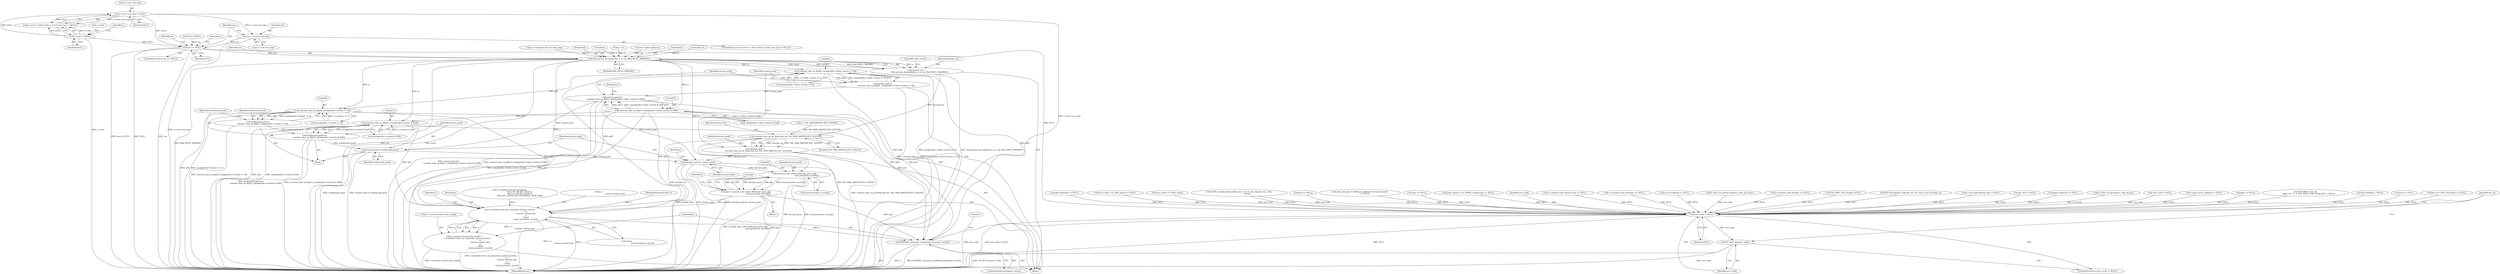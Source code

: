 digraph "0_openssl_3c66a669dfc7b3792f7af0758ea26fe8502ce70c@pointer" {
"1000252" [label="(Call,rsa = s->cert->rsa_tmp)"];
"1000245" [label="(Call,s->cert->rsa_tmp != NULL)"];
"1000240" [label="(Call,s->cert != NULL)"];
"1000260" [label="(Call,rsa == NULL)"];
"1000385" [label="(Call,RSA_private_decrypt((int)n, p, p, rsa, RSA_PKCS1_PADDING))"];
"1000383" [label="(Call,decrypt_len =\n            RSA_private_decrypt((int)n, p, p, rsa, RSA_PKCS1_PADDING))"];
"1000396" [label="(Call,constant_time_eq_int_8(decrypt_len, SSL_MAX_MASTER_KEY_LENGTH))"];
"1000394" [label="(Call,decrypt_good =\n            constant_time_eq_int_8(decrypt_len, SSL_MAX_MASTER_KEY_LENGTH))"];
"1000462" [label="(Call,decrypt_good &= version_good)"];
"1000480" [label="(Call,constant_time_select_8(decrypt_good, p[j],\n                                          rand_premaster_secret[j]))"];
"1000476" [label="(Call,p[j] = constant_time_select_8(decrypt_good, p[j],\n                                          rand_premaster_secret[j]))"];
"1000494" [label="(Call,s->method->ssl3_enc->generate_master_secret(s,\n                                                        s->\n                                                        session->master_key,\n                                                        p,\n                                                        sizeof\n                                                        (rand_premaster_secret)))"];
"1000488" [label="(Call,s->session->master_key_length =\n            s->method->ssl3_enc->generate_master_secret(s,\n                                                        s->\n                                                        session->master_key,\n                                                        p,\n                                                        sizeof\n                                                        (rand_premaster_secret)))"];
"1000504" [label="(Call,OPENSSL_cleanse(p, sizeof(rand_premaster_secret)))"];
"1000401" [label="(Call,constant_time_eq_8(p[0], (unsigned)(s->client_version >> 8)))"];
"1000399" [label="(Call,version_good =\n            constant_time_eq_8(p[0], (unsigned)(s->client_version >> 8)))"];
"1000412" [label="(Call,version_good &=\n            constant_time_eq_8(p[1], (unsigned)(s->client_version & 0xff)))"];
"1000459" [label="(Call,version_good |= workaround_good)"];
"1000435" [label="(Call,constant_time_eq_8(p[0], (unsigned)(s->version >> 8)))"];
"1000433" [label="(Call,workaround_good =\n                constant_time_eq_8(p[0], (unsigned)(s->version >> 8)))"];
"1000446" [label="(Call,workaround_good &=\n                constant_time_eq_8(p[1], (unsigned)(s->version & 0xff)))"];
"1000414" [label="(Call,constant_time_eq_8(p[1], (unsigned)(s->client_version & 0xff)))"];
"1000448" [label="(Call,constant_time_eq_8(p[1], (unsigned)(s->version & 0xff)))"];
"1002148" [label="(Call,srvr_ecdh != NULL)"];
"1002151" [label="(Call,EC_KEY_free(srvr_ecdh))"];
"1002148" [label="(Call,srvr_ecdh != NULL)"];
"1000241" [label="(Call,s->cert)"];
"1000254" [label="(Call,s->cert->rsa_tmp)"];
"1000383" [label="(Call,decrypt_len =\n            RSA_private_decrypt((int)n, p, p, rsa, RSA_PKCS1_PADDING))"];
"1000435" [label="(Call,constant_time_eq_8(p[0], (unsigned)(s->version >> 8)))"];
"1000321" [label="(Identifier,s)"];
"1000494" [label="(Call,s->method->ssl3_enc->generate_master_secret(s,\n                                                        s->\n                                                        session->master_key,\n                                                        p,\n                                                        sizeof\n                                                        (rand_premaster_secret)))"];
"1000482" [label="(Call,p[j])"];
"1000452" [label="(Call,(unsigned)(s->version & 0xff))"];
"1001268" [label="(Call,srvr_ecdh = EC_KEY_new())"];
"1000481" [label="(Identifier,decrypt_good)"];
"1001475" [label="(Call,ECDH_compute_key(p, (field_size + 7) / 8, clnt_ecpoint, srvr_ecdh,\n                             NULL))"];
"1002154" [label="(Identifier,bn_ctx)"];
"1000495" [label="(Identifier,s)"];
"1000262" [label="(Identifier,NULL)"];
"1000489" [label="(Call,s->session->master_key_length)"];
"1000433" [label="(Call,workaround_good =\n                constant_time_eq_8(p[0], (unsigned)(s->version >> 8)))"];
"1000463" [label="(Identifier,decrypt_good)"];
"1000413" [label="(Identifier,version_good)"];
"1000246" [label="(Call,s->cert->rsa_tmp)"];
"1000259" [label="(ControlStructure,if (rsa == NULL))"];
"1000730" [label="(Call,pub == NULL)"];
"1000356" [label="(Call,p -= 2)"];
"1001364" [label="(Call,(clnt_pub_pkey = X509_get_pubkey(s->session->peer))\n                 == NULL)"];
"1000616" [label="(Call,skey == NULL)"];
"1001334" [label="(Call,(clnt_ecpoint = EC_POINT_new(group)) == NULL)"];
"1002149" [label="(Identifier,srvr_ecdh)"];
"1000394" [label="(Call,decrypt_good =\n            constant_time_eq_int_8(decrypt_len, SSL_MAX_MASTER_KEY_LENGTH))"];
"1001755" [label="(Call,s->session->psk_identity_hint == NULL)"];
"1000505" [label="(Identifier,p)"];
"1000310" [label="(Call,rsa = pkey->pkey.rsa)"];
"1002136" [label="(Literal,1)"];
"1000245" [label="(Call,s->cert->rsa_tmp != NULL)"];
"1000393" [label="(Call,ERR_clear_error())"];
"1000474" [label="(Identifier,j)"];
"1001895" [label="(Call,s->session->srp_username == NULL)"];
"1000446" [label="(Call,workaround_good &=\n                constant_time_eq_8(p[1], (unsigned)(s->version & 0xff)))"];
"1000501" [label="(Identifier,p)"];
"1000398" [label="(Identifier,SSL_MAX_MASTER_KEY_LENGTH)"];
"1000649" [label="(Call,s->s3->tmp.dh == NULL)"];
"1000434" [label="(Identifier,workaround_good)"];
"1001325" [label="(Call,EC_KEY_set_private_key(srvr_ecdh, priv_key))"];
"1000244" [label="(Identifier,NULL)"];
"1000476" [label="(Call,p[j] = constant_time_select_8(decrypt_good, p[j],\n                                          rand_premaster_secret[j]))"];
"1000462" [label="(Call,decrypt_good &= version_good)"];
"1000459" [label="(Call,version_good |= workaround_good)"];
"1000261" [label="(Identifier,rsa)"];
"1000475" [label="(Block,)"];
"1000238" [label="(ControlStructure,if ((s->cert != NULL) && (s->cert->rsa_tmp != NULL)))"];
"1000504" [label="(Call,OPENSSL_cleanse(p, sizeof(rand_premaster_secret)))"];
"1000460" [label="(Identifier,version_good)"];
"1000392" [label="(Identifier,RSA_PKCS1_PADDING)"];
"1000389" [label="(Identifier,p)"];
"1000260" [label="(Call,rsa == NULL)"];
"1000397" [label="(Identifier,decrypt_len)"];
"1000395" [label="(Identifier,decrypt_good)"];
"1000251" [label="(Identifier,NULL)"];
"1001708" [label="(Call,s->session->psk_identity == NULL)"];
"1000414" [label="(Call,constant_time_eq_8(p[1], (unsigned)(s->client_version & 0xff)))"];
"1002150" [label="(Identifier,NULL)"];
"1002005" [label="(Call,EVP_PKEY_CTX_new(pk, NULL))"];
"1000480" [label="(Call,constant_time_select_8(decrypt_good, p[j],\n                                          rand_premaster_secret[j]))"];
"1000385" [label="(Call,RSA_private_decrypt((int)n, p, p, rsa, RSA_PKCS1_PADDING))"];
"1002163" [label="(MethodReturn,int)"];
"1001064" [label="(Call,EVP_DecryptInit_ex(&ciph_ctx, enc, NULL, kssl_ctx->key, iv))"];
"1002152" [label="(Identifier,srvr_ecdh)"];
"1000364" [label="(Call,n < SSL_MAX_MASTER_KEY_LENGTH)"];
"1000418" [label="(Call,(unsigned)(s->client_version & 0xff))"];
"1000186" [label="(Call,s->method->ssl_get_message(s,\n                                   SSL3_ST_SR_KEY_EXCH_A,\n                                   SSL3_ST_SR_KEY_EXCH_B,\n                                   SSL3_MT_CLIENT_KEY_EXCHANGE, 2048, &ok))"];
"1000400" [label="(Identifier,version_good)"];
"1000330" [label="(Call,n2s(p, i))"];
"1001748" [label="(Call,s->ctx->psk_identity_hint != NULL)"];
"1000704" [label="(Call,dh_clnt == NULL)"];
"1000391" [label="(Identifier,rsa)"];
"1000295" [label="(Call,pkey->pkey.rsa == NULL)"];
"1000412" [label="(Call,version_good &=\n            constant_time_eq_8(p[1], (unsigned)(s->client_version & 0xff)))"];
"1000265" [label="(Identifier,al)"];
"1002147" [label="(ControlStructure,if (srvr_ecdh != NULL))"];
"1000384" [label="(Identifier,decrypt_len)"];
"1000431" [label="(Block,)"];
"1000201" [label="(Call,p = (unsigned char *)s->init_msg)"];
"1000399" [label="(Call,version_good =\n            constant_time_eq_8(p[0], (unsigned)(s->client_version >> 8)))"];
"1000390" [label="(Identifier,p)"];
"1000428" [label="(Identifier,s)"];
"1000401" [label="(Call,constant_time_eq_8(p[0], (unsigned)(s->client_version >> 8)))"];
"1001321" [label="(Call,EC_KEY_set_group(srvr_ecdh, group))"];
"1000223" [label="(Block,)"];
"1000436" [label="(Call,p[0])"];
"1000169" [label="(Call,*srvr_ecdh = NULL)"];
"1000415" [label="(Call,p[1])"];
"1002151" [label="(Call,EC_KEY_free(srvr_ecdh))"];
"1000485" [label="(Call,rand_premaster_secret[j])"];
"1000448" [label="(Call,constant_time_eq_8(p[1], (unsigned)(s->version & 0xff)))"];
"1000488" [label="(Call,s->session->master_key_length =\n            s->method->ssl3_enc->generate_master_secret(s,\n                                                        s->\n                                                        session->master_key,\n                                                        p,\n                                                        sizeof\n                                                        (rand_premaster_secret)))"];
"1001590" [label="(Call,s->psk_server_callback == NULL)"];
"1000248" [label="(Identifier,s)"];
"1000496" [label="(Call,s->\n                                                        session->master_key)"];
"1000464" [label="(Identifier,version_good)"];
"1000286" [label="(Call,pkey == NULL)"];
"1000252" [label="(Call,rsa = s->cert->rsa_tmp)"];
"1000386" [label="(Call,(int)n)"];
"1000502" [label="(Call,sizeof\n                                                        (rand_premaster_secret))"];
"1002098" [label="(Call,EVP_PKEY_CTX_ctrl\n            (pkey_ctx, -1, -1, EVP_PKEY_CTRL_PEER_KEY, 2, NULL))"];
"1000461" [label="(Identifier,workaround_good)"];
"1001830" [label="(Call,BN_bin2bn(p, i, NULL))"];
"1000447" [label="(Identifier,workaround_good)"];
"1000151" [label="(Call,*rsa = NULL)"];
"1000253" [label="(Identifier,rsa)"];
"1001053" [label="(Call,enc == NULL)"];
"1000506" [label="(Call,sizeof(rand_premaster_secret))"];
"1000477" [label="(Call,p[j])"];
"1000240" [label="(Call,s->cert != NULL)"];
"1000396" [label="(Call,constant_time_eq_int_8(decrypt_len, SSL_MAX_MASTER_KEY_LENGTH))"];
"1000449" [label="(Call,p[1])"];
"1000467" [label="(Identifier,j)"];
"1000402" [label="(Call,p[0])"];
"1000142" [label="(MethodParameterIn,SSL *s)"];
"1001409" [label="(Call,(bn_ctx = BN_CTX_new()) == NULL)"];
"1000625" [label="(Call,skey->pkey.dh == NULL)"];
"1000439" [label="(Call,(unsigned)(s->version >> 8))"];
"1000405" [label="(Call,(unsigned)(s->client_version >> 8))"];
"1001267" [label="(Call,(srvr_ecdh = EC_KEY_new()) == NULL)"];
"1000239" [label="(Call,(s->cert != NULL) && (s->cert->rsa_tmp != NULL))"];
"1000252" -> "1000238"  [label="AST: "];
"1000252" -> "1000254"  [label="CFG: "];
"1000253" -> "1000252"  [label="AST: "];
"1000254" -> "1000252"  [label="AST: "];
"1000261" -> "1000252"  [label="CFG: "];
"1000252" -> "1002163"  [label="DDG: s->cert->rsa_tmp"];
"1000245" -> "1000252"  [label="DDG: s->cert->rsa_tmp"];
"1000252" -> "1000260"  [label="DDG: rsa"];
"1000245" -> "1000239"  [label="AST: "];
"1000245" -> "1000251"  [label="CFG: "];
"1000246" -> "1000245"  [label="AST: "];
"1000251" -> "1000245"  [label="AST: "];
"1000239" -> "1000245"  [label="CFG: "];
"1000245" -> "1002163"  [label="DDG: s->cert->rsa_tmp"];
"1000245" -> "1000239"  [label="DDG: s->cert->rsa_tmp"];
"1000245" -> "1000239"  [label="DDG: NULL"];
"1000240" -> "1000245"  [label="DDG: NULL"];
"1000245" -> "1000260"  [label="DDG: NULL"];
"1000240" -> "1000239"  [label="AST: "];
"1000240" -> "1000244"  [label="CFG: "];
"1000241" -> "1000240"  [label="AST: "];
"1000244" -> "1000240"  [label="AST: "];
"1000248" -> "1000240"  [label="CFG: "];
"1000239" -> "1000240"  [label="CFG: "];
"1000240" -> "1002163"  [label="DDG: s->cert"];
"1000240" -> "1000239"  [label="DDG: s->cert"];
"1000240" -> "1000239"  [label="DDG: NULL"];
"1000240" -> "1000260"  [label="DDG: NULL"];
"1000260" -> "1000259"  [label="AST: "];
"1000260" -> "1000262"  [label="CFG: "];
"1000261" -> "1000260"  [label="AST: "];
"1000262" -> "1000260"  [label="AST: "];
"1000265" -> "1000260"  [label="CFG: "];
"1000321" -> "1000260"  [label="CFG: "];
"1000260" -> "1002163"  [label="DDG: rsa == NULL"];
"1000260" -> "1002163"  [label="DDG: NULL"];
"1000260" -> "1002163"  [label="DDG: rsa"];
"1000151" -> "1000260"  [label="DDG: rsa"];
"1000260" -> "1000385"  [label="DDG: rsa"];
"1000260" -> "1002148"  [label="DDG: NULL"];
"1000385" -> "1000383"  [label="AST: "];
"1000385" -> "1000392"  [label="CFG: "];
"1000386" -> "1000385"  [label="AST: "];
"1000389" -> "1000385"  [label="AST: "];
"1000390" -> "1000385"  [label="AST: "];
"1000391" -> "1000385"  [label="AST: "];
"1000392" -> "1000385"  [label="AST: "];
"1000383" -> "1000385"  [label="CFG: "];
"1000385" -> "1002163"  [label="DDG: RSA_PKCS1_PADDING"];
"1000385" -> "1002163"  [label="DDG: rsa"];
"1000385" -> "1002163"  [label="DDG: (int)n"];
"1000385" -> "1000383"  [label="DDG: p"];
"1000385" -> "1000383"  [label="DDG: (int)n"];
"1000385" -> "1000383"  [label="DDG: rsa"];
"1000385" -> "1000383"  [label="DDG: RSA_PKCS1_PADDING"];
"1000386" -> "1000385"  [label="DDG: n"];
"1000330" -> "1000385"  [label="DDG: p"];
"1000356" -> "1000385"  [label="DDG: p"];
"1000201" -> "1000385"  [label="DDG: p"];
"1000310" -> "1000385"  [label="DDG: rsa"];
"1000385" -> "1000401"  [label="DDG: p"];
"1000385" -> "1000414"  [label="DDG: p"];
"1000385" -> "1000435"  [label="DDG: p"];
"1000385" -> "1000448"  [label="DDG: p"];
"1000385" -> "1000480"  [label="DDG: p"];
"1000385" -> "1000494"  [label="DDG: p"];
"1000383" -> "1000223"  [label="AST: "];
"1000384" -> "1000383"  [label="AST: "];
"1000393" -> "1000383"  [label="CFG: "];
"1000383" -> "1002163"  [label="DDG: RSA_private_decrypt((int)n, p, p, rsa, RSA_PKCS1_PADDING)"];
"1000383" -> "1000396"  [label="DDG: decrypt_len"];
"1000396" -> "1000394"  [label="AST: "];
"1000396" -> "1000398"  [label="CFG: "];
"1000397" -> "1000396"  [label="AST: "];
"1000398" -> "1000396"  [label="AST: "];
"1000394" -> "1000396"  [label="CFG: "];
"1000396" -> "1002163"  [label="DDG: decrypt_len"];
"1000396" -> "1002163"  [label="DDG: SSL_MAX_MASTER_KEY_LENGTH"];
"1000396" -> "1000394"  [label="DDG: decrypt_len"];
"1000396" -> "1000394"  [label="DDG: SSL_MAX_MASTER_KEY_LENGTH"];
"1000364" -> "1000396"  [label="DDG: SSL_MAX_MASTER_KEY_LENGTH"];
"1000394" -> "1000223"  [label="AST: "];
"1000395" -> "1000394"  [label="AST: "];
"1000400" -> "1000394"  [label="CFG: "];
"1000394" -> "1002163"  [label="DDG: constant_time_eq_int_8(decrypt_len, SSL_MAX_MASTER_KEY_LENGTH)"];
"1000394" -> "1000462"  [label="DDG: decrypt_good"];
"1000462" -> "1000223"  [label="AST: "];
"1000462" -> "1000464"  [label="CFG: "];
"1000463" -> "1000462"  [label="AST: "];
"1000464" -> "1000462"  [label="AST: "];
"1000467" -> "1000462"  [label="CFG: "];
"1000462" -> "1002163"  [label="DDG: decrypt_good"];
"1000462" -> "1002163"  [label="DDG: version_good"];
"1000462" -> "1002163"  [label="DDG: decrypt_good &= version_good"];
"1000459" -> "1000462"  [label="DDG: version_good"];
"1000412" -> "1000462"  [label="DDG: version_good"];
"1000462" -> "1000480"  [label="DDG: decrypt_good"];
"1000480" -> "1000476"  [label="AST: "];
"1000480" -> "1000485"  [label="CFG: "];
"1000481" -> "1000480"  [label="AST: "];
"1000482" -> "1000480"  [label="AST: "];
"1000485" -> "1000480"  [label="AST: "];
"1000476" -> "1000480"  [label="CFG: "];
"1000480" -> "1002163"  [label="DDG: decrypt_good"];
"1000480" -> "1002163"  [label="DDG: rand_premaster_secret[j]"];
"1000480" -> "1000476"  [label="DDG: decrypt_good"];
"1000480" -> "1000476"  [label="DDG: p[j]"];
"1000480" -> "1000476"  [label="DDG: rand_premaster_secret[j]"];
"1000476" -> "1000480"  [label="DDG: p[j]"];
"1000476" -> "1000475"  [label="AST: "];
"1000477" -> "1000476"  [label="AST: "];
"1000474" -> "1000476"  [label="CFG: "];
"1000476" -> "1002163"  [label="DDG: p[j]"];
"1000476" -> "1002163"  [label="DDG: constant_time_select_8(decrypt_good, p[j],\n                                          rand_premaster_secret[j])"];
"1000476" -> "1000494"  [label="DDG: p[j]"];
"1000476" -> "1000504"  [label="DDG: p[j]"];
"1000494" -> "1000488"  [label="AST: "];
"1000494" -> "1000502"  [label="CFG: "];
"1000495" -> "1000494"  [label="AST: "];
"1000496" -> "1000494"  [label="AST: "];
"1000501" -> "1000494"  [label="AST: "];
"1000502" -> "1000494"  [label="AST: "];
"1000488" -> "1000494"  [label="CFG: "];
"1000494" -> "1002163"  [label="DDG: s->\n                                                        session->master_key"];
"1000494" -> "1002163"  [label="DDG: s"];
"1000494" -> "1000488"  [label="DDG: s"];
"1000494" -> "1000488"  [label="DDG: s->\n                                                        session->master_key"];
"1000494" -> "1000488"  [label="DDG: p"];
"1000186" -> "1000494"  [label="DDG: s"];
"1000142" -> "1000494"  [label="DDG: s"];
"1000435" -> "1000494"  [label="DDG: p[0]"];
"1000401" -> "1000494"  [label="DDG: p[0]"];
"1000414" -> "1000494"  [label="DDG: p[1]"];
"1000448" -> "1000494"  [label="DDG: p[1]"];
"1000494" -> "1000504"  [label="DDG: p"];
"1000488" -> "1000223"  [label="AST: "];
"1000489" -> "1000488"  [label="AST: "];
"1000505" -> "1000488"  [label="CFG: "];
"1000488" -> "1002163"  [label="DDG: s->session->master_key_length"];
"1000488" -> "1002163"  [label="DDG: s->method->ssl3_enc->generate_master_secret(s,\n                                                        s->\n                                                        session->master_key,\n                                                        p,\n                                                        sizeof\n                                                        (rand_premaster_secret))"];
"1000504" -> "1000223"  [label="AST: "];
"1000504" -> "1000506"  [label="CFG: "];
"1000505" -> "1000504"  [label="AST: "];
"1000506" -> "1000504"  [label="AST: "];
"1002136" -> "1000504"  [label="CFG: "];
"1000504" -> "1002163"  [label="DDG: p"];
"1000504" -> "1002163"  [label="DDG: OPENSSL_cleanse(p, sizeof(rand_premaster_secret))"];
"1000435" -> "1000504"  [label="DDG: p[0]"];
"1000401" -> "1000504"  [label="DDG: p[0]"];
"1000414" -> "1000504"  [label="DDG: p[1]"];
"1000448" -> "1000504"  [label="DDG: p[1]"];
"1000401" -> "1000399"  [label="AST: "];
"1000401" -> "1000405"  [label="CFG: "];
"1000402" -> "1000401"  [label="AST: "];
"1000405" -> "1000401"  [label="AST: "];
"1000399" -> "1000401"  [label="CFG: "];
"1000401" -> "1002163"  [label="DDG: (unsigned)(s->client_version >> 8)"];
"1000401" -> "1002163"  [label="DDG: p[0]"];
"1000401" -> "1000399"  [label="DDG: p[0]"];
"1000401" -> "1000399"  [label="DDG: (unsigned)(s->client_version >> 8)"];
"1000405" -> "1000401"  [label="DDG: s->client_version >> 8"];
"1000401" -> "1000435"  [label="DDG: p[0]"];
"1000399" -> "1000223"  [label="AST: "];
"1000400" -> "1000399"  [label="AST: "];
"1000413" -> "1000399"  [label="CFG: "];
"1000399" -> "1002163"  [label="DDG: constant_time_eq_8(p[0], (unsigned)(s->client_version >> 8))"];
"1000399" -> "1000412"  [label="DDG: version_good"];
"1000412" -> "1000223"  [label="AST: "];
"1000412" -> "1000414"  [label="CFG: "];
"1000413" -> "1000412"  [label="AST: "];
"1000414" -> "1000412"  [label="AST: "];
"1000428" -> "1000412"  [label="CFG: "];
"1000412" -> "1002163"  [label="DDG: version_good &=\n            constant_time_eq_8(p[1], (unsigned)(s->client_version & 0xff))"];
"1000412" -> "1002163"  [label="DDG: constant_time_eq_8(p[1], (unsigned)(s->client_version & 0xff))"];
"1000414" -> "1000412"  [label="DDG: p[1]"];
"1000414" -> "1000412"  [label="DDG: (unsigned)(s->client_version & 0xff)"];
"1000412" -> "1000459"  [label="DDG: version_good"];
"1000459" -> "1000431"  [label="AST: "];
"1000459" -> "1000461"  [label="CFG: "];
"1000460" -> "1000459"  [label="AST: "];
"1000461" -> "1000459"  [label="AST: "];
"1000463" -> "1000459"  [label="CFG: "];
"1000459" -> "1002163"  [label="DDG: workaround_good"];
"1000459" -> "1002163"  [label="DDG: version_good |= workaround_good"];
"1000446" -> "1000459"  [label="DDG: workaround_good"];
"1000435" -> "1000433"  [label="AST: "];
"1000435" -> "1000439"  [label="CFG: "];
"1000436" -> "1000435"  [label="AST: "];
"1000439" -> "1000435"  [label="AST: "];
"1000433" -> "1000435"  [label="CFG: "];
"1000435" -> "1002163"  [label="DDG: p[0]"];
"1000435" -> "1002163"  [label="DDG: (unsigned)(s->version >> 8)"];
"1000435" -> "1000433"  [label="DDG: p[0]"];
"1000435" -> "1000433"  [label="DDG: (unsigned)(s->version >> 8)"];
"1000439" -> "1000435"  [label="DDG: s->version >> 8"];
"1000433" -> "1000431"  [label="AST: "];
"1000434" -> "1000433"  [label="AST: "];
"1000447" -> "1000433"  [label="CFG: "];
"1000433" -> "1002163"  [label="DDG: constant_time_eq_8(p[0], (unsigned)(s->version >> 8))"];
"1000433" -> "1000446"  [label="DDG: workaround_good"];
"1000446" -> "1000431"  [label="AST: "];
"1000446" -> "1000448"  [label="CFG: "];
"1000447" -> "1000446"  [label="AST: "];
"1000448" -> "1000446"  [label="AST: "];
"1000460" -> "1000446"  [label="CFG: "];
"1000446" -> "1002163"  [label="DDG: workaround_good &=\n                constant_time_eq_8(p[1], (unsigned)(s->version & 0xff))"];
"1000446" -> "1002163"  [label="DDG: constant_time_eq_8(p[1], (unsigned)(s->version & 0xff))"];
"1000448" -> "1000446"  [label="DDG: p[1]"];
"1000448" -> "1000446"  [label="DDG: (unsigned)(s->version & 0xff)"];
"1000414" -> "1000418"  [label="CFG: "];
"1000415" -> "1000414"  [label="AST: "];
"1000418" -> "1000414"  [label="AST: "];
"1000414" -> "1002163"  [label="DDG: (unsigned)(s->client_version & 0xff)"];
"1000414" -> "1002163"  [label="DDG: p[1]"];
"1000418" -> "1000414"  [label="DDG: s->client_version & 0xff"];
"1000414" -> "1000448"  [label="DDG: p[1]"];
"1000448" -> "1000452"  [label="CFG: "];
"1000449" -> "1000448"  [label="AST: "];
"1000452" -> "1000448"  [label="AST: "];
"1000448" -> "1002163"  [label="DDG: (unsigned)(s->version & 0xff)"];
"1000448" -> "1002163"  [label="DDG: p[1]"];
"1000452" -> "1000448"  [label="DDG: s->version & 0xff"];
"1002148" -> "1002147"  [label="AST: "];
"1002148" -> "1002150"  [label="CFG: "];
"1002149" -> "1002148"  [label="AST: "];
"1002150" -> "1002148"  [label="AST: "];
"1002152" -> "1002148"  [label="CFG: "];
"1002154" -> "1002148"  [label="CFG: "];
"1002148" -> "1002163"  [label="DDG: srvr_ecdh != NULL"];
"1002148" -> "1002163"  [label="DDG: NULL"];
"1002148" -> "1002163"  [label="DDG: srvr_ecdh"];
"1001325" -> "1002148"  [label="DDG: srvr_ecdh"];
"1001321" -> "1002148"  [label="DDG: srvr_ecdh"];
"1001475" -> "1002148"  [label="DDG: srvr_ecdh"];
"1001475" -> "1002148"  [label="DDG: NULL"];
"1001268" -> "1002148"  [label="DDG: srvr_ecdh"];
"1000169" -> "1002148"  [label="DDG: srvr_ecdh"];
"1001053" -> "1002148"  [label="DDG: NULL"];
"1001830" -> "1002148"  [label="DDG: NULL"];
"1000295" -> "1002148"  [label="DDG: NULL"];
"1001590" -> "1002148"  [label="DDG: NULL"];
"1000704" -> "1002148"  [label="DDG: NULL"];
"1000730" -> "1002148"  [label="DDG: NULL"];
"1001409" -> "1002148"  [label="DDG: NULL"];
"1001755" -> "1002148"  [label="DDG: NULL"];
"1001364" -> "1002148"  [label="DDG: NULL"];
"1000616" -> "1002148"  [label="DDG: NULL"];
"1002098" -> "1002148"  [label="DDG: NULL"];
"1002005" -> "1002148"  [label="DDG: NULL"];
"1001267" -> "1002148"  [label="DDG: NULL"];
"1000625" -> "1002148"  [label="DDG: NULL"];
"1001748" -> "1002148"  [label="DDG: NULL"];
"1001064" -> "1002148"  [label="DDG: NULL"];
"1001895" -> "1002148"  [label="DDG: NULL"];
"1001334" -> "1002148"  [label="DDG: NULL"];
"1001708" -> "1002148"  [label="DDG: NULL"];
"1000286" -> "1002148"  [label="DDG: NULL"];
"1000649" -> "1002148"  [label="DDG: NULL"];
"1002148" -> "1002151"  [label="DDG: srvr_ecdh"];
"1002151" -> "1002147"  [label="AST: "];
"1002151" -> "1002152"  [label="CFG: "];
"1002152" -> "1002151"  [label="AST: "];
"1002154" -> "1002151"  [label="CFG: "];
"1002151" -> "1002163"  [label="DDG: srvr_ecdh"];
"1002151" -> "1002163"  [label="DDG: EC_KEY_free(srvr_ecdh)"];
}
